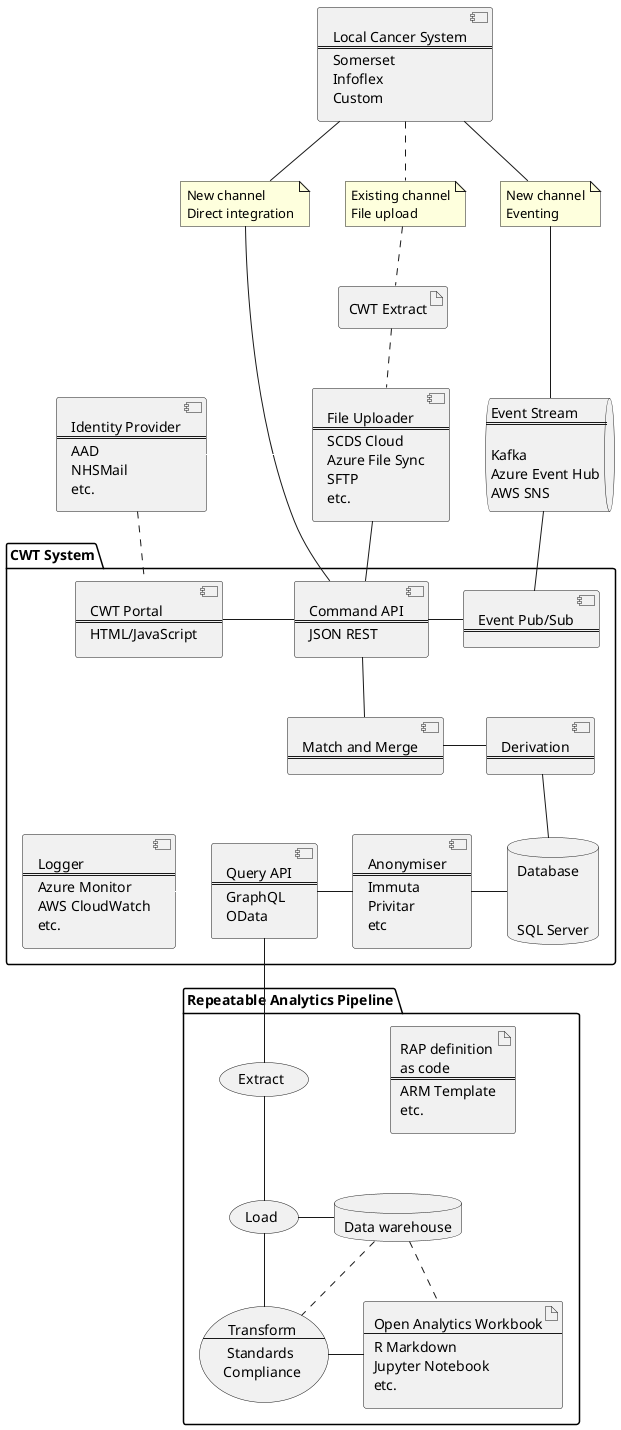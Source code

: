@startuml cwt-tobe-component-model

'left to right direction

queue es [
  Event Stream
  ===
  
  Kafka
  Azure Event Hub
  AWS SNS
]

package "CWT System" {

component cwt [
  CWT Portal
  ===
  HTML/JavaScript
]

component cmd [
  Command API
  ===
  JSON REST
]
component qry [
  Query API
  ===
  GraphQL
  OData
]
component ano [
  Anonymiser
  ===
  Immuta
  Privitar
  etc
]
component log [
  Logger
  ===
  Azure Monitor
  AWS CloudWatch
  etc.
]
database db [
  Database
  === 

  SQL Server
]

component mm [
  Match and Merge
  ===
]

component ds [
  Derivation
  ===
]

component eps [
  Event Pub/Sub
  ===
]

}

package "Repeatable Analytics Pipeline" {

  artifact dfn [
    RAP definition
    as code
    ===
    ARM Template
    etc.
  ] 
  usecase "Extract" as ext
  usecase "Load" as ld
  database "Data warehouse" as dw
  usecase trn [
    Transform
    ---
    Standards 
    Compliance
  ]
  artifact wkb [
    Open Analytics Workbook
    ---
    R Markdown
    Jupyter Notebook
    etc.
  ]

  ext -- ld
  ld - dw 
  ld -- trn
  dw .. trn
  trn - wkb
  dw .. wkb
}

component ful [
  File Uploader
  ===
  SCDS Cloud
  Azure File Sync
  SFTP
  etc.
]

component lcs [
  Local Cancer System
  ===
  Somerset
  Infoflex
  Custom
]


component id [
  Identity Provider
  ===
  AAD
  NHSMail
  etc.
]

artifact file [
  CWT Extract
]

note as n1
  New channel
  Direct integration
endnote

note as n2
  Existing channel
  File upload
endnote

note as n3
  New channel
  Eventing
endnote

id .. cwt
lcs -- n3
lcs .. n2
n3 --- es
n2 .. file
lcs -- n1
n1 --- cmd
file .. ful
ful -- cmd
cwt - cmd
cmd -- mm
mm - ds
ds -- db
db -left- ano
ano -left-qry
cmd -left- eps
es -- eps
qry -- ext

' layout
log -[#hidden] qry 
id -[#hidden] ful
@enduml